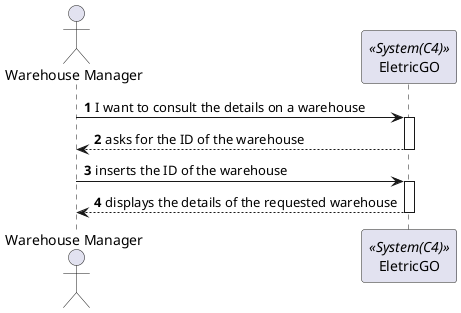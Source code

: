 @startuml readWarehouseSSD
autonumber

actor "Warehouse Manager" as admin
participant EletricGO as system <<System(C4)>>


admin -> system: I want to consult the details on a warehouse
activate system

system --> admin: asks for the ID of the warehouse
deactivate system

admin -> system: inserts the ID of the warehouse
activate system

system --> admin: displays the details of the requested warehouse
deactivate system

deactivate system
deactivate admin

@enduml